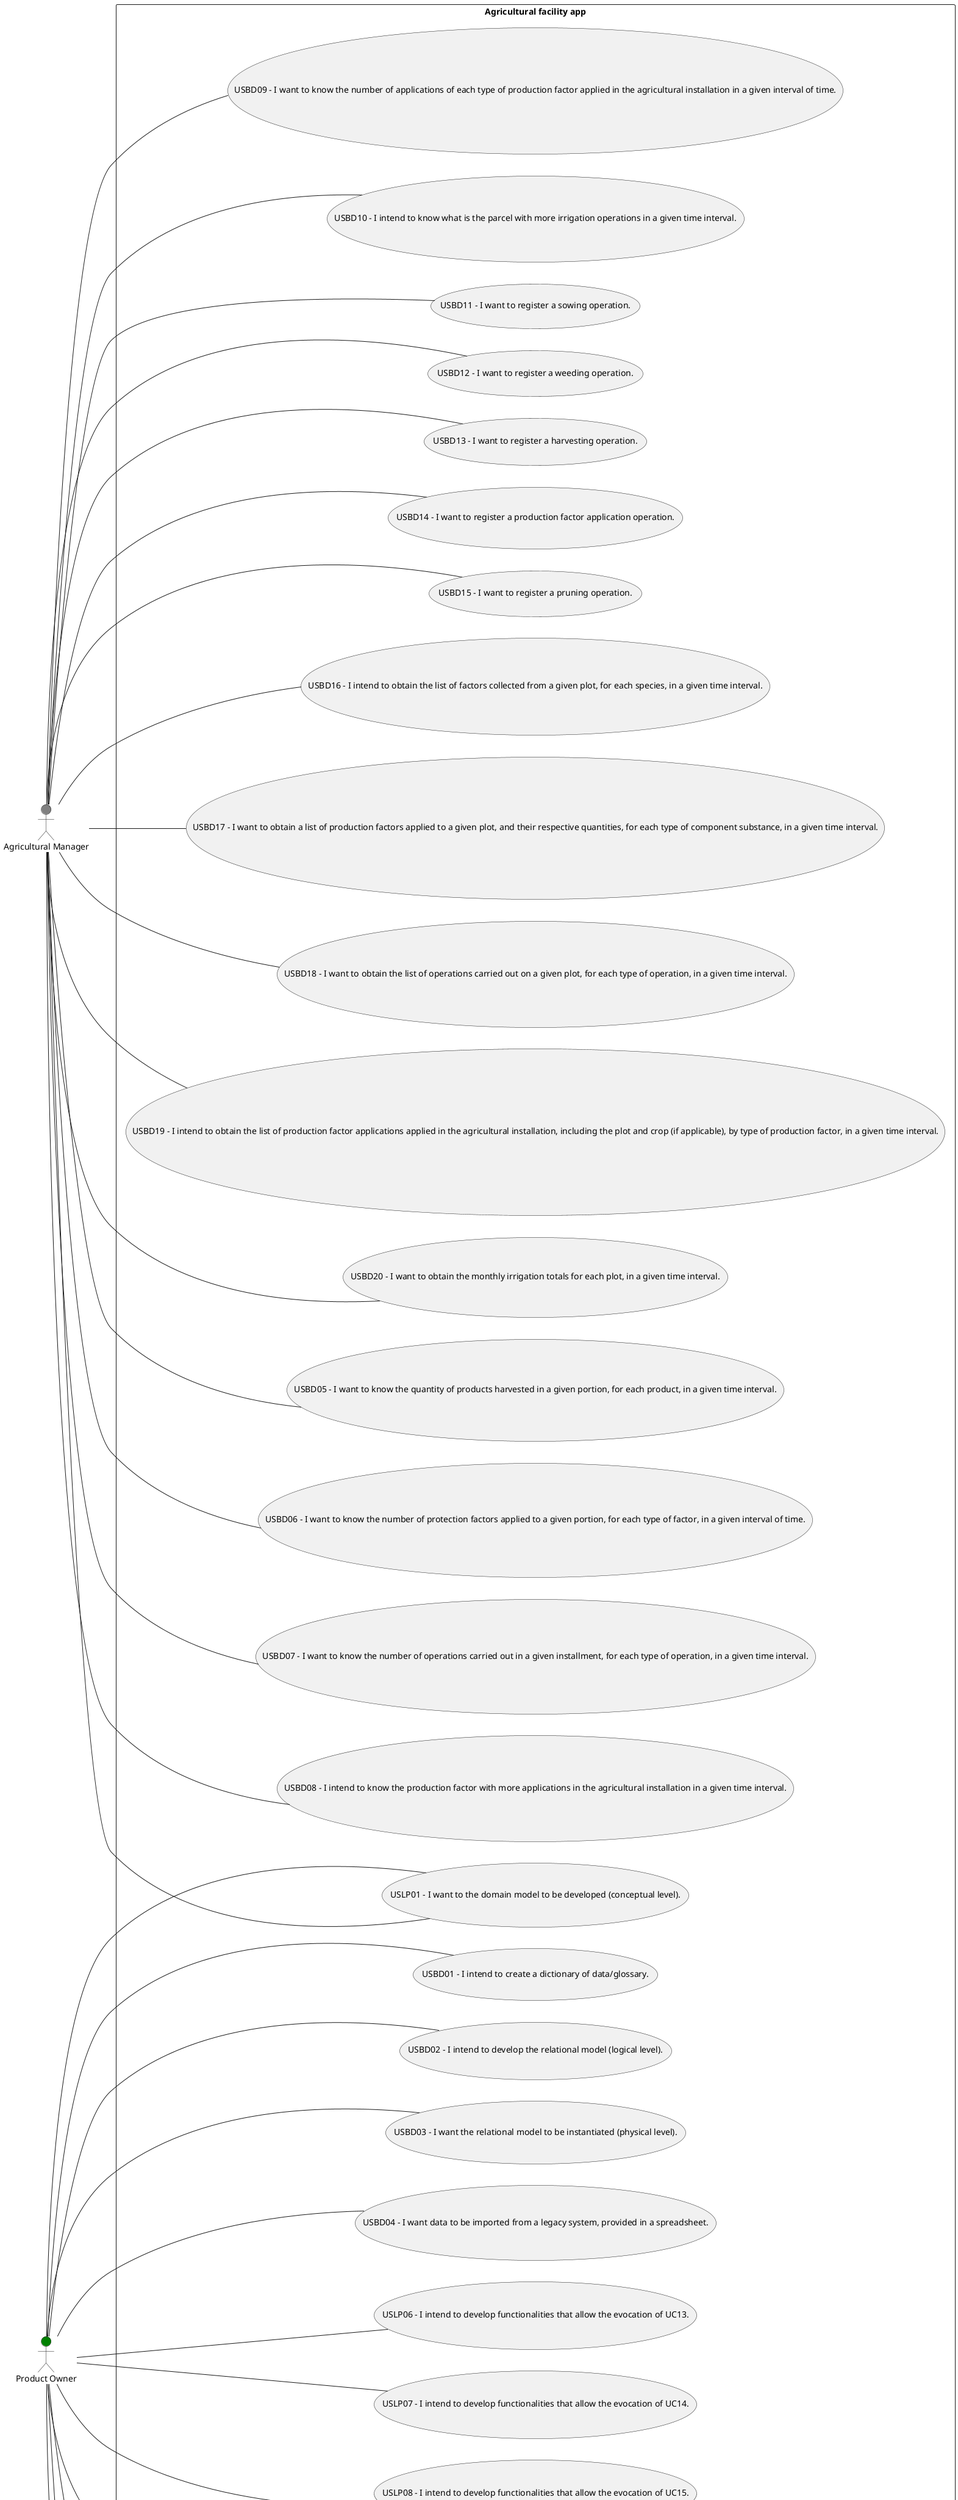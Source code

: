 @startuml
left to right direction

actor "Agricultural Manager" as AG #grey
actor "Product Owner" as PO #green

rectangle "Agricultural facility app"{
    usecase "USBD01 - I intend to create a dictionary of data/glossary." as UC1
    usecase "USBD02 - I intend to develop the relational model (logical level)." as UC2
    usecase "USBD03 - I want the relational model to be instantiated (physical level)." as UC3
    usecase "USBD04 - I want data to be imported from a legacy system, provided in a spreadsheet." as UC4
    usecase "USBD05 - I want to know the quantity of products harvested in a given portion, for each product, in a given time interval." as UC5
    usecase "USBD06 - I want to know the number of protection factors applied to a given portion, for each type of factor, in a given interval of time." as UC6
    usecase "USBD07 - I want to know the number of operations carried out in a given installment, for each type of operation, in a given time interval." as UC7
    usecase "USBD08 - I intend to know the production factor with more applications in the agricultural installation in a given time interval." as UC8
    usecase "USBD09 - I want to know the number of applications of each type of production factor applied in the agricultural installation in a given interval of time." as UC9
    usecase "USBD10 - I intend to know what is the parcel with more irrigation operations in a given time interval." as UC10
    usecase "USBD11 - I want to register a sowing operation." as UC11
    usecase "USBD12 - I want to register a weeding operation." as UC12
    usecase "USBD13 - I want to register a harvesting operation." as UC13
    usecase "USBD14 - I want to register a production factor application operation." as UC14
    usecase "USBD15 - I want to register a pruning operation." as UC15
    usecase "USBD16 - I intend to obtain the list of factors collected from a given plot, for each species, in a given time interval." as UC16
    usecase "USBD17 - I want to obtain a list of production factors applied to a given plot, and their respective quantities, for each type of component substance, in a given time interval." as UC17
    usecase "USBD18 - I want to obtain the list of operations carried out on a given plot, for each type of operation, in a given time interval." as UC18
    usecase "USBD19 - I intend to obtain the list of production factor applications applied in the agricultural installation, including the plot and crop (if applicable), by type of production factor, in a given time interval." as UC19
    usecase "USBD20 - I want to obtain the monthly irrigation totals for each plot, in a given time interval." as UC20
    usecase "USLP01 - I want to the domain model to be developed (conceptual level)." as UC21
    usecase "USLP02 - I want to define a functionality that consists of simulating an irrigation system controller." as UC22
    usecase "USLP03 - I intend to develop a functionality that allows the irrigation plan generated by the controller simulator developed at UC22 to be automatically compressed." as UC23
    usecase "USLP04 - I intend to develop functionalities that allow the evocation of UC11." as UC24
    usecase "USLP05 - I intend to develop functionalities that allow the evocation of UC12." as UC25
    usecase "USLP06 - I intend to develop functionalities that allow the evocation of UC13." as UC26
    usecase "USLP07 - I intend to develop functionalities that allow the evocation of UC14." as UC27
    usecase "USLP08 - I intend to develop functionalities that allow the evocation of UC15." as UC28

    PO -- UC1
    PO -- UC2
    PO -- UC3
    PO -- UC4
    PO -- UC21
    PO -- UC22
    PO -- UC23
    PO -- UC24
    PO -- UC25
    PO -- UC26
    PO -- UC27
    PO -- UC28
    AG -- UC5
    AG -- UC6
    AG -- UC7
    AG -- UC8
    AG -- UC9
    AG -- UC10
    AG -- UC11
    AG -- UC12
    AG -- UC13
    AG -- UC14
    AG -- UC15
    AG -- UC16
    AG -- UC17
    AG -- UC18
    AG -- UC19
    AG -- UC20
    AG -- UC21

}
@enduml